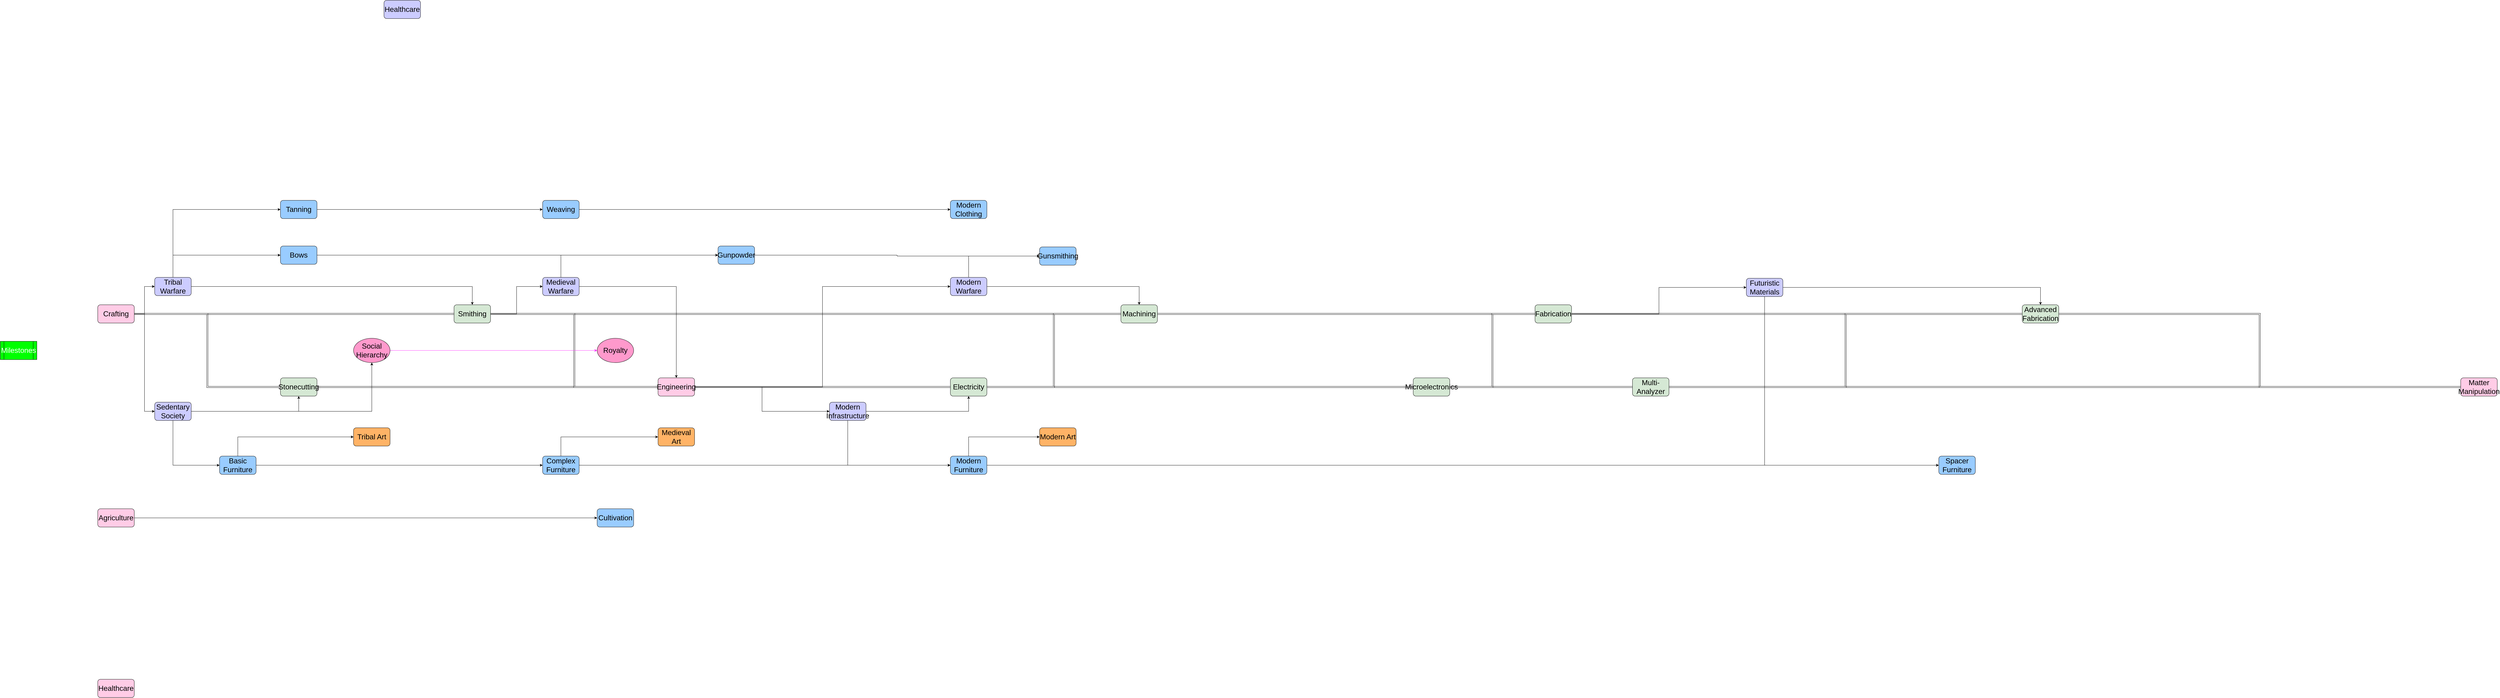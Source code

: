 <mxfile version="22.1.22" type="github">
  <diagram id="6a731a19-8d31-9384-78a2-239565b7b9f0" name="Page-1">
    <mxGraphModel dx="4816" dy="4167" grid="0" gridSize="10" guides="1" tooltips="1" connect="1" arrows="1" fold="1" page="1" pageScale="1" pageWidth="1169" pageHeight="827" background="none" math="0" shadow="0">
      <root>
        <mxCell id="0" />
        <mxCell id="1" parent="0" />
        <mxCell id="Bz1Tul2NDRuwhw3GlTzB-159" value="&lt;font style=&quot;font-size: 24px;&quot; color=&quot;#ffffff&quot;&gt;Milestones&lt;/font&gt;" style="shape=process;whiteSpace=wrap;html=1;backgroundOutline=1;fillColor=#00FF00;" parent="1" vertex="1">
          <mxGeometry x="-380" y="-30" width="120" height="60" as="geometry" />
        </mxCell>
        <mxCell id="XBrCe-OAdbCVLNR5H5HG-2" style="edgeStyle=orthogonalEdgeStyle;rounded=0;orthogonalLoop=1;jettySize=auto;html=1;exitX=1;exitY=0.5;exitDx=0;exitDy=0;entryX=0;entryY=0.5;entryDx=0;entryDy=0;shape=link;" parent="1" source="Bz1Tul2NDRuwhw3GlTzB-160" target="Bz1Tul2NDRuwhw3GlTzB-170" edge="1">
          <mxGeometry relative="1" as="geometry" />
        </mxCell>
        <mxCell id="Bz1Tul2NDRuwhw3GlTzB-160" value="&lt;font style=&quot;font-size: 24px;&quot;&gt;Stonecutting&lt;/font&gt;" style="rounded=1;whiteSpace=wrap;html=1;fillColor=#D5E8D4;" parent="1" vertex="1">
          <mxGeometry x="540" y="90" width="120" height="60" as="geometry" />
        </mxCell>
        <mxCell id="XBrCe-OAdbCVLNR5H5HG-3" style="edgeStyle=orthogonalEdgeStyle;rounded=0;orthogonalLoop=1;jettySize=auto;html=1;exitX=1;exitY=0.5;exitDx=0;exitDy=0;entryX=0;entryY=0.5;entryDx=0;entryDy=0;shape=link;" parent="1" source="Bz1Tul2NDRuwhw3GlTzB-161" target="Bz1Tul2NDRuwhw3GlTzB-170" edge="1">
          <mxGeometry relative="1" as="geometry" />
        </mxCell>
        <mxCell id="XBrCe-OAdbCVLNR5H5HG-4" style="edgeStyle=orthogonalEdgeStyle;rounded=0;orthogonalLoop=1;jettySize=auto;html=1;exitX=1;exitY=0.5;exitDx=0;exitDy=0;entryX=0;entryY=0.5;entryDx=0;entryDy=0;shape=link;" parent="1" source="Bz1Tul2NDRuwhw3GlTzB-161" target="Bz1Tul2NDRuwhw3GlTzB-163" edge="1">
          <mxGeometry relative="1" as="geometry" />
        </mxCell>
        <mxCell id="_7htyBHI7xYkqMDwaGg--10" style="edgeStyle=orthogonalEdgeStyle;rounded=0;orthogonalLoop=1;jettySize=auto;html=1;exitX=1;exitY=0.5;exitDx=0;exitDy=0;entryX=0;entryY=0.5;entryDx=0;entryDy=0;" edge="1" parent="1" source="Bz1Tul2NDRuwhw3GlTzB-161" target="_7htyBHI7xYkqMDwaGg--9">
          <mxGeometry relative="1" as="geometry" />
        </mxCell>
        <mxCell id="Bz1Tul2NDRuwhw3GlTzB-161" value="&lt;font style=&quot;font-size: 24px;&quot;&gt;Smithing&lt;/font&gt;" style="rounded=1;whiteSpace=wrap;html=1;fillColor=#D5E8D4;" parent="1" vertex="1">
          <mxGeometry x="1110" y="-150" width="120" height="60" as="geometry" />
        </mxCell>
        <mxCell id="XBrCe-OAdbCVLNR5H5HG-6" style="edgeStyle=orthogonalEdgeStyle;rounded=0;orthogonalLoop=1;jettySize=auto;html=1;exitX=1;exitY=0.5;exitDx=0;exitDy=0;entryX=0;entryY=0.5;entryDx=0;entryDy=0;shape=link;" parent="1" source="Bz1Tul2NDRuwhw3GlTzB-162" target="Bz1Tul2NDRuwhw3GlTzB-163" edge="1">
          <mxGeometry relative="1" as="geometry" />
        </mxCell>
        <mxCell id="XBrCe-OAdbCVLNR5H5HG-8" style="edgeStyle=orthogonalEdgeStyle;rounded=0;orthogonalLoop=1;jettySize=auto;html=1;exitX=1;exitY=0.5;exitDx=0;exitDy=0;entryX=0;entryY=0.5;entryDx=0;entryDy=0;shape=link;" parent="1" source="Bz1Tul2NDRuwhw3GlTzB-162" target="Bz1Tul2NDRuwhw3GlTzB-164" edge="1">
          <mxGeometry relative="1" as="geometry" />
        </mxCell>
        <mxCell id="Bz1Tul2NDRuwhw3GlTzB-162" value="&lt;font style=&quot;font-size: 24px;&quot;&gt;Electricity&lt;/font&gt;" style="rounded=1;whiteSpace=wrap;html=1;fillColor=#D5E8D4;" parent="1" vertex="1">
          <mxGeometry x="2740" y="90" width="120" height="60" as="geometry" />
        </mxCell>
        <mxCell id="XBrCe-OAdbCVLNR5H5HG-7" style="edgeStyle=orthogonalEdgeStyle;rounded=0;orthogonalLoop=1;jettySize=auto;html=1;exitX=1;exitY=0.5;exitDx=0;exitDy=0;entryX=0;entryY=0.5;entryDx=0;entryDy=0;shape=link;" parent="1" source="Bz1Tul2NDRuwhw3GlTzB-163" target="Bz1Tul2NDRuwhw3GlTzB-165" edge="1">
          <mxGeometry relative="1" as="geometry" />
        </mxCell>
        <mxCell id="Bz1Tul2NDRuwhw3GlTzB-163" value="&lt;font style=&quot;font-size: 24px;&quot;&gt;Machining&lt;/font&gt;" style="rounded=1;whiteSpace=wrap;html=1;fillColor=#D5E8D4;" parent="1" vertex="1">
          <mxGeometry x="3300" y="-150" width="120" height="60" as="geometry" />
        </mxCell>
        <mxCell id="XBrCe-OAdbCVLNR5H5HG-9" style="edgeStyle=orthogonalEdgeStyle;rounded=0;orthogonalLoop=1;jettySize=auto;html=1;exitX=1;exitY=0.5;exitDx=0;exitDy=0;entryX=0;entryY=0.5;entryDx=0;entryDy=0;shape=link;" parent="1" source="Bz1Tul2NDRuwhw3GlTzB-164" target="Bz1Tul2NDRuwhw3GlTzB-165" edge="1">
          <mxGeometry relative="1" as="geometry" />
        </mxCell>
        <mxCell id="XBrCe-OAdbCVLNR5H5HG-11" style="edgeStyle=orthogonalEdgeStyle;rounded=0;orthogonalLoop=1;jettySize=auto;html=1;exitX=1;exitY=0.5;exitDx=0;exitDy=0;entryX=0;entryY=0.5;entryDx=0;entryDy=0;shape=link;" parent="1" source="Bz1Tul2NDRuwhw3GlTzB-164" target="Bz1Tul2NDRuwhw3GlTzB-166" edge="1">
          <mxGeometry relative="1" as="geometry" />
        </mxCell>
        <mxCell id="Bz1Tul2NDRuwhw3GlTzB-164" value="&lt;font style=&quot;font-size: 24px;&quot;&gt;Microelectronics&lt;/font&gt;" style="rounded=1;whiteSpace=wrap;html=1;fillColor=#D5E8D4;" parent="1" vertex="1">
          <mxGeometry x="4260" y="90" width="120" height="60" as="geometry" />
        </mxCell>
        <mxCell id="XBrCe-OAdbCVLNR5H5HG-10" style="edgeStyle=orthogonalEdgeStyle;rounded=0;orthogonalLoop=1;jettySize=auto;html=1;exitX=1;exitY=0.5;exitDx=0;exitDy=0;entryX=0;entryY=0.5;entryDx=0;entryDy=0;shape=link;" parent="1" source="Bz1Tul2NDRuwhw3GlTzB-165" target="Bz1Tul2NDRuwhw3GlTzB-167" edge="1">
          <mxGeometry relative="1" as="geometry" />
        </mxCell>
        <mxCell id="_7htyBHI7xYkqMDwaGg--32" style="edgeStyle=orthogonalEdgeStyle;rounded=0;orthogonalLoop=1;jettySize=auto;html=1;exitX=1;exitY=0.5;exitDx=0;exitDy=0;entryX=0;entryY=0.5;entryDx=0;entryDy=0;" edge="1" parent="1" source="Bz1Tul2NDRuwhw3GlTzB-165" target="_7htyBHI7xYkqMDwaGg--31">
          <mxGeometry relative="1" as="geometry" />
        </mxCell>
        <mxCell id="Bz1Tul2NDRuwhw3GlTzB-165" value="&lt;font style=&quot;font-size: 24px;&quot;&gt;Fabrication&lt;/font&gt;" style="rounded=1;whiteSpace=wrap;html=1;fillColor=#D5E8D4;" parent="1" vertex="1">
          <mxGeometry x="4660" y="-150" width="120" height="60" as="geometry" />
        </mxCell>
        <mxCell id="XBrCe-OAdbCVLNR5H5HG-12" style="edgeStyle=orthogonalEdgeStyle;rounded=0;orthogonalLoop=1;jettySize=auto;html=1;exitX=1;exitY=0.5;exitDx=0;exitDy=0;entryX=0;entryY=0.5;entryDx=0;entryDy=0;shape=link;" parent="1" source="Bz1Tul2NDRuwhw3GlTzB-166" target="Bz1Tul2NDRuwhw3GlTzB-167" edge="1">
          <mxGeometry relative="1" as="geometry" />
        </mxCell>
        <mxCell id="XBrCe-OAdbCVLNR5H5HG-14" style="edgeStyle=orthogonalEdgeStyle;rounded=0;orthogonalLoop=1;jettySize=auto;html=1;exitX=1;exitY=0.5;exitDx=0;exitDy=0;entryX=0;entryY=0.5;entryDx=0;entryDy=0;shape=link;" parent="1" source="Bz1Tul2NDRuwhw3GlTzB-166" target="XBrCe-OAdbCVLNR5H5HG-13" edge="1">
          <mxGeometry relative="1" as="geometry" />
        </mxCell>
        <mxCell id="Bz1Tul2NDRuwhw3GlTzB-166" value="&lt;font style=&quot;font-size: 24px;&quot;&gt;Multi-Analyzer&lt;/font&gt;" style="rounded=1;whiteSpace=wrap;html=1;fillColor=#D5E8D4;" parent="1" vertex="1">
          <mxGeometry x="4980" y="90" width="120" height="60" as="geometry" />
        </mxCell>
        <mxCell id="XBrCe-OAdbCVLNR5H5HG-15" style="edgeStyle=orthogonalEdgeStyle;rounded=0;orthogonalLoop=1;jettySize=auto;html=1;exitX=1;exitY=0.5;exitDx=0;exitDy=0;entryX=0;entryY=0.5;entryDx=0;entryDy=0;shape=link;" parent="1" source="Bz1Tul2NDRuwhw3GlTzB-167" target="XBrCe-OAdbCVLNR5H5HG-13" edge="1">
          <mxGeometry relative="1" as="geometry" />
        </mxCell>
        <mxCell id="Bz1Tul2NDRuwhw3GlTzB-167" value="&lt;font style=&quot;font-size: 24px;&quot;&gt;Advanced Fabrication&lt;/font&gt;" style="rounded=1;whiteSpace=wrap;html=1;fillColor=#D5E8D4;" parent="1" vertex="1">
          <mxGeometry x="6260" y="-150" width="120" height="60" as="geometry" />
        </mxCell>
        <mxCell id="XBrCe-OAdbCVLNR5H5HG-5" style="edgeStyle=orthogonalEdgeStyle;rounded=0;orthogonalLoop=1;jettySize=auto;html=1;exitX=1;exitY=0.5;exitDx=0;exitDy=0;entryX=0;entryY=0.5;entryDx=0;entryDy=0;shape=link;" parent="1" source="Bz1Tul2NDRuwhw3GlTzB-170" target="Bz1Tul2NDRuwhw3GlTzB-162" edge="1">
          <mxGeometry relative="1" as="geometry" />
        </mxCell>
        <mxCell id="_7htyBHI7xYkqMDwaGg--13" style="edgeStyle=orthogonalEdgeStyle;rounded=0;orthogonalLoop=1;jettySize=auto;html=1;exitX=1;exitY=0.5;exitDx=0;exitDy=0;entryX=0;entryY=0.5;entryDx=0;entryDy=0;" edge="1" parent="1" source="Bz1Tul2NDRuwhw3GlTzB-170" target="Bz1Tul2NDRuwhw3GlTzB-180">
          <mxGeometry relative="1" as="geometry" />
        </mxCell>
        <mxCell id="_7htyBHI7xYkqMDwaGg--17" style="edgeStyle=orthogonalEdgeStyle;rounded=0;orthogonalLoop=1;jettySize=auto;html=1;exitX=1;exitY=0.5;exitDx=0;exitDy=0;entryX=0;entryY=0.5;entryDx=0;entryDy=0;" edge="1" parent="1" source="Bz1Tul2NDRuwhw3GlTzB-170" target="_7htyBHI7xYkqMDwaGg--16">
          <mxGeometry relative="1" as="geometry" />
        </mxCell>
        <mxCell id="Bz1Tul2NDRuwhw3GlTzB-170" value="&lt;font style=&quot;font-size: 24px;&quot;&gt;Engineering&lt;/font&gt;" style="rounded=1;whiteSpace=wrap;html=1;fillColor=#FFCCE6;" parent="1" vertex="1">
          <mxGeometry x="1780" y="90" width="120" height="60" as="geometry" />
        </mxCell>
        <mxCell id="_7htyBHI7xYkqMDwaGg--5" style="edgeStyle=orthogonalEdgeStyle;rounded=0;orthogonalLoop=1;jettySize=auto;html=1;exitX=1;exitY=0.5;exitDx=0;exitDy=0;entryX=0.5;entryY=1;entryDx=0;entryDy=0;" edge="1" parent="1" source="Bz1Tul2NDRuwhw3GlTzB-172" target="Bz1Tul2NDRuwhw3GlTzB-160">
          <mxGeometry relative="1" as="geometry" />
        </mxCell>
        <mxCell id="_7htyBHI7xYkqMDwaGg--7" style="edgeStyle=orthogonalEdgeStyle;rounded=0;orthogonalLoop=1;jettySize=auto;html=1;exitX=1;exitY=0.5;exitDx=0;exitDy=0;entryX=0.5;entryY=1;entryDx=0;entryDy=0;" edge="1" parent="1" source="Bz1Tul2NDRuwhw3GlTzB-172" target="XBrCe-OAdbCVLNR5H5HG-16">
          <mxGeometry relative="1" as="geometry" />
        </mxCell>
        <mxCell id="_7htyBHI7xYkqMDwaGg--23" style="edgeStyle=orthogonalEdgeStyle;rounded=0;orthogonalLoop=1;jettySize=auto;html=1;exitX=0.5;exitY=1;exitDx=0;exitDy=0;entryX=0;entryY=0.5;entryDx=0;entryDy=0;" edge="1" parent="1" source="Bz1Tul2NDRuwhw3GlTzB-172" target="_7htyBHI7xYkqMDwaGg--21">
          <mxGeometry relative="1" as="geometry" />
        </mxCell>
        <mxCell id="Bz1Tul2NDRuwhw3GlTzB-172" value="&lt;font style=&quot;font-size: 24px;&quot;&gt;Sedentary Society&lt;br&gt;&lt;/font&gt;" style="rounded=1;whiteSpace=wrap;html=1;fillColor=#CCCCFF;" parent="1" vertex="1">
          <mxGeometry x="127" y="170" width="120" height="60" as="geometry" />
        </mxCell>
        <mxCell id="_7htyBHI7xYkqMDwaGg--6" style="edgeStyle=orthogonalEdgeStyle;rounded=0;orthogonalLoop=1;jettySize=auto;html=1;exitX=1;exitY=0.5;exitDx=0;exitDy=0;entryX=0.5;entryY=0;entryDx=0;entryDy=0;" edge="1" parent="1" source="Bz1Tul2NDRuwhw3GlTzB-173" target="Bz1Tul2NDRuwhw3GlTzB-161">
          <mxGeometry relative="1" as="geometry" />
        </mxCell>
        <mxCell id="_7htyBHI7xYkqMDwaGg--44" style="edgeStyle=orthogonalEdgeStyle;rounded=0;orthogonalLoop=1;jettySize=auto;html=1;exitX=0.5;exitY=0;exitDx=0;exitDy=0;entryX=0;entryY=0.5;entryDx=0;entryDy=0;" edge="1" parent="1" source="Bz1Tul2NDRuwhw3GlTzB-173" target="_7htyBHI7xYkqMDwaGg--42">
          <mxGeometry relative="1" as="geometry" />
        </mxCell>
        <mxCell id="_7htyBHI7xYkqMDwaGg--45" style="edgeStyle=orthogonalEdgeStyle;rounded=0;orthogonalLoop=1;jettySize=auto;html=1;exitX=0.5;exitY=0;exitDx=0;exitDy=0;entryX=0;entryY=0.5;entryDx=0;entryDy=0;" edge="1" parent="1" source="Bz1Tul2NDRuwhw3GlTzB-173" target="_7htyBHI7xYkqMDwaGg--43">
          <mxGeometry relative="1" as="geometry" />
        </mxCell>
        <mxCell id="Bz1Tul2NDRuwhw3GlTzB-173" value="&lt;font style=&quot;font-size: 24px;&quot;&gt;Tribal Warfare&lt;br&gt;&lt;/font&gt;" style="rounded=1;whiteSpace=wrap;html=1;fillColor=#CCCCFF;" parent="1" vertex="1">
          <mxGeometry x="127" y="-240" width="120" height="60" as="geometry" />
        </mxCell>
        <mxCell id="XBrCe-OAdbCVLNR5H5HG-1" style="edgeStyle=orthogonalEdgeStyle;rounded=0;orthogonalLoop=1;jettySize=auto;html=1;exitX=1;exitY=0.5;exitDx=0;exitDy=0;entryX=0;entryY=0.5;entryDx=0;entryDy=0;shape=link;" parent="1" source="Bz1Tul2NDRuwhw3GlTzB-178" target="Bz1Tul2NDRuwhw3GlTzB-161" edge="1">
          <mxGeometry relative="1" as="geometry" />
        </mxCell>
        <mxCell id="XBrCe-OAdbCVLNR5H5HG-44" style="edgeStyle=orthogonalEdgeStyle;rounded=0;orthogonalLoop=1;jettySize=auto;html=1;exitX=1;exitY=0.5;exitDx=0;exitDy=0;entryX=0;entryY=0.5;entryDx=0;entryDy=0;shape=link;" parent="1" source="Bz1Tul2NDRuwhw3GlTzB-178" target="Bz1Tul2NDRuwhw3GlTzB-160" edge="1">
          <mxGeometry relative="1" as="geometry" />
        </mxCell>
        <mxCell id="_7htyBHI7xYkqMDwaGg--2" style="edgeStyle=orthogonalEdgeStyle;rounded=0;orthogonalLoop=1;jettySize=auto;html=1;exitX=1;exitY=0.5;exitDx=0;exitDy=0;entryX=0;entryY=0.5;entryDx=0;entryDy=0;" edge="1" parent="1" source="Bz1Tul2NDRuwhw3GlTzB-178" target="Bz1Tul2NDRuwhw3GlTzB-173">
          <mxGeometry relative="1" as="geometry" />
        </mxCell>
        <mxCell id="_7htyBHI7xYkqMDwaGg--3" style="edgeStyle=orthogonalEdgeStyle;rounded=0;orthogonalLoop=1;jettySize=auto;html=1;exitX=1;exitY=0.5;exitDx=0;exitDy=0;entryX=0;entryY=0.5;entryDx=0;entryDy=0;" edge="1" parent="1" source="Bz1Tul2NDRuwhw3GlTzB-178" target="Bz1Tul2NDRuwhw3GlTzB-172">
          <mxGeometry relative="1" as="geometry" />
        </mxCell>
        <mxCell id="Bz1Tul2NDRuwhw3GlTzB-178" value="&lt;font style=&quot;font-size: 24px;&quot;&gt;Crafting&lt;/font&gt;" style="rounded=1;whiteSpace=wrap;html=1;fillColor=#FFCCE6;" parent="1" vertex="1">
          <mxGeometry x="-60" y="-150" width="120" height="60" as="geometry" />
        </mxCell>
        <mxCell id="_7htyBHI7xYkqMDwaGg--15" style="edgeStyle=orthogonalEdgeStyle;rounded=0;orthogonalLoop=1;jettySize=auto;html=1;exitX=1;exitY=0.5;exitDx=0;exitDy=0;entryX=0.5;entryY=1;entryDx=0;entryDy=0;" edge="1" parent="1" source="Bz1Tul2NDRuwhw3GlTzB-180" target="Bz1Tul2NDRuwhw3GlTzB-162">
          <mxGeometry relative="1" as="geometry" />
        </mxCell>
        <mxCell id="_7htyBHI7xYkqMDwaGg--27" style="edgeStyle=orthogonalEdgeStyle;rounded=0;orthogonalLoop=1;jettySize=auto;html=1;exitX=0.5;exitY=1;exitDx=0;exitDy=0;entryX=0;entryY=0.5;entryDx=0;entryDy=0;" edge="1" parent="1" source="Bz1Tul2NDRuwhw3GlTzB-180" target="_7htyBHI7xYkqMDwaGg--25">
          <mxGeometry relative="1" as="geometry" />
        </mxCell>
        <mxCell id="Bz1Tul2NDRuwhw3GlTzB-180" value="&lt;font style=&quot;font-size: 24px;&quot;&gt;Modern Infrastructure&lt;/font&gt;" style="rounded=1;whiteSpace=wrap;html=1;fillColor=#CCCCFF;" parent="1" vertex="1">
          <mxGeometry x="2343" y="170" width="120" height="60" as="geometry" />
        </mxCell>
        <mxCell id="Bz1Tul2NDRuwhw3GlTzB-181" value="&lt;font style=&quot;font-size: 24px;&quot;&gt;Healthcare&lt;/font&gt;" style="rounded=1;whiteSpace=wrap;html=1;fillColor=#CCCCFF;" parent="1" vertex="1">
          <mxGeometry x="880" y="-1150" width="120" height="60" as="geometry" />
        </mxCell>
        <mxCell id="XBrCe-OAdbCVLNR5H5HG-13" value="&lt;font style=&quot;font-size: 24px;&quot;&gt;Matter Manipulation&lt;/font&gt;" style="rounded=1;whiteSpace=wrap;html=1;fillColor=#FFCCE6;" parent="1" vertex="1">
          <mxGeometry x="7700" y="90" width="120" height="60" as="geometry" />
        </mxCell>
        <mxCell id="XBrCe-OAdbCVLNR5H5HG-23" style="edgeStyle=orthogonalEdgeStyle;rounded=0;orthogonalLoop=1;jettySize=auto;html=1;exitX=1;exitY=0.5;exitDx=0;exitDy=0;entryX=0;entryY=0.5;entryDx=0;entryDy=0;strokeColor=#FF33FF;" parent="1" source="XBrCe-OAdbCVLNR5H5HG-16" target="XBrCe-OAdbCVLNR5H5HG-17" edge="1">
          <mxGeometry relative="1" as="geometry" />
        </mxCell>
        <mxCell id="XBrCe-OAdbCVLNR5H5HG-16" value="&lt;font style=&quot;font-size: 24px;&quot;&gt;Social Hierarchy&lt;/font&gt;" style="ellipse;whiteSpace=wrap;html=1;fillColor=#FF99CC;" parent="1" vertex="1">
          <mxGeometry x="780" y="-40" width="120" height="80" as="geometry" />
        </mxCell>
        <mxCell id="XBrCe-OAdbCVLNR5H5HG-17" value="&lt;font style=&quot;&quot;&gt;&lt;font style=&quot;font-size: 24px;&quot;&gt;Royalty&lt;/font&gt;&lt;br&gt;&lt;/font&gt;" style="ellipse;whiteSpace=wrap;html=1;fillColor=#FF99CC;" parent="1" vertex="1">
          <mxGeometry x="1580" y="-40" width="120" height="80" as="geometry" />
        </mxCell>
        <mxCell id="_7htyBHI7xYkqMDwaGg--12" style="edgeStyle=orthogonalEdgeStyle;rounded=0;orthogonalLoop=1;jettySize=auto;html=1;exitX=1;exitY=0.5;exitDx=0;exitDy=0;entryX=0.5;entryY=0;entryDx=0;entryDy=0;" edge="1" parent="1" source="_7htyBHI7xYkqMDwaGg--9" target="Bz1Tul2NDRuwhw3GlTzB-170">
          <mxGeometry relative="1" as="geometry" />
        </mxCell>
        <mxCell id="_7htyBHI7xYkqMDwaGg--54" style="edgeStyle=orthogonalEdgeStyle;rounded=0;orthogonalLoop=1;jettySize=auto;html=1;exitX=0.5;exitY=0;exitDx=0;exitDy=0;entryX=0;entryY=0.5;entryDx=0;entryDy=0;" edge="1" parent="1" source="_7htyBHI7xYkqMDwaGg--9" target="_7htyBHI7xYkqMDwaGg--50">
          <mxGeometry relative="1" as="geometry" />
        </mxCell>
        <mxCell id="_7htyBHI7xYkqMDwaGg--9" value="&lt;font style=&quot;font-size: 24px;&quot;&gt;Medieval Warfare&lt;br&gt;&lt;/font&gt;" style="rounded=1;whiteSpace=wrap;html=1;fillColor=#CCCCFF;" vertex="1" parent="1">
          <mxGeometry x="1401" y="-240" width="120" height="60" as="geometry" />
        </mxCell>
        <mxCell id="_7htyBHI7xYkqMDwaGg--19" style="edgeStyle=orthogonalEdgeStyle;rounded=0;orthogonalLoop=1;jettySize=auto;html=1;exitX=1;exitY=0.5;exitDx=0;exitDy=0;entryX=0.5;entryY=0;entryDx=0;entryDy=0;" edge="1" parent="1" source="_7htyBHI7xYkqMDwaGg--16" target="Bz1Tul2NDRuwhw3GlTzB-163">
          <mxGeometry relative="1" as="geometry" />
        </mxCell>
        <mxCell id="_7htyBHI7xYkqMDwaGg--58" style="edgeStyle=orthogonalEdgeStyle;rounded=0;orthogonalLoop=1;jettySize=auto;html=1;exitX=0.5;exitY=0;exitDx=0;exitDy=0;entryX=0;entryY=0.5;entryDx=0;entryDy=0;" edge="1" parent="1" source="_7htyBHI7xYkqMDwaGg--16" target="_7htyBHI7xYkqMDwaGg--55">
          <mxGeometry relative="1" as="geometry" />
        </mxCell>
        <mxCell id="_7htyBHI7xYkqMDwaGg--16" value="&lt;font style=&quot;font-size: 24px;&quot;&gt;Modern Warfare&lt;/font&gt;" style="rounded=1;whiteSpace=wrap;html=1;fillColor=#CCCCFF;" vertex="1" parent="1">
          <mxGeometry x="2740" y="-240" width="120" height="60" as="geometry" />
        </mxCell>
        <mxCell id="_7htyBHI7xYkqMDwaGg--24" style="edgeStyle=orthogonalEdgeStyle;rounded=0;orthogonalLoop=1;jettySize=auto;html=1;exitX=1;exitY=0.5;exitDx=0;exitDy=0;entryX=0;entryY=0.5;entryDx=0;entryDy=0;" edge="1" parent="1" source="_7htyBHI7xYkqMDwaGg--21" target="_7htyBHI7xYkqMDwaGg--22">
          <mxGeometry relative="1" as="geometry" />
        </mxCell>
        <mxCell id="_7htyBHI7xYkqMDwaGg--39" style="edgeStyle=orthogonalEdgeStyle;rounded=0;orthogonalLoop=1;jettySize=auto;html=1;exitX=0.5;exitY=0;exitDx=0;exitDy=0;entryX=0;entryY=0.5;entryDx=0;entryDy=0;" edge="1" parent="1" source="_7htyBHI7xYkqMDwaGg--21" target="_7htyBHI7xYkqMDwaGg--36">
          <mxGeometry relative="1" as="geometry" />
        </mxCell>
        <mxCell id="_7htyBHI7xYkqMDwaGg--21" value="&lt;font style=&quot;font-size: 24px;&quot;&gt;Basic Furniture&lt;br&gt;&lt;/font&gt;" style="rounded=1;whiteSpace=wrap;html=1;fillColor=#99CCFF;" vertex="1" parent="1">
          <mxGeometry x="340" y="347" width="120" height="60" as="geometry" />
        </mxCell>
        <mxCell id="_7htyBHI7xYkqMDwaGg--26" style="edgeStyle=orthogonalEdgeStyle;rounded=0;orthogonalLoop=1;jettySize=auto;html=1;exitX=1;exitY=0.5;exitDx=0;exitDy=0;entryX=0;entryY=0.5;entryDx=0;entryDy=0;" edge="1" parent="1" source="_7htyBHI7xYkqMDwaGg--22" target="_7htyBHI7xYkqMDwaGg--25">
          <mxGeometry relative="1" as="geometry" />
        </mxCell>
        <mxCell id="_7htyBHI7xYkqMDwaGg--40" style="edgeStyle=orthogonalEdgeStyle;rounded=0;orthogonalLoop=1;jettySize=auto;html=1;exitX=0.5;exitY=0;exitDx=0;exitDy=0;entryX=0;entryY=0.5;entryDx=0;entryDy=0;" edge="1" parent="1" source="_7htyBHI7xYkqMDwaGg--22" target="_7htyBHI7xYkqMDwaGg--37">
          <mxGeometry relative="1" as="geometry" />
        </mxCell>
        <mxCell id="_7htyBHI7xYkqMDwaGg--22" value="&lt;font style=&quot;font-size: 24px;&quot;&gt;Complex Furniture&lt;br&gt;&lt;/font&gt;" style="rounded=1;whiteSpace=wrap;html=1;fillColor=#99CCFF;" vertex="1" parent="1">
          <mxGeometry x="1401" y="347" width="120" height="60" as="geometry" />
        </mxCell>
        <mxCell id="_7htyBHI7xYkqMDwaGg--29" style="edgeStyle=orthogonalEdgeStyle;rounded=0;orthogonalLoop=1;jettySize=auto;html=1;exitX=1;exitY=0.5;exitDx=0;exitDy=0;entryX=0;entryY=0.5;entryDx=0;entryDy=0;" edge="1" parent="1" source="_7htyBHI7xYkqMDwaGg--25" target="_7htyBHI7xYkqMDwaGg--28">
          <mxGeometry relative="1" as="geometry" />
        </mxCell>
        <mxCell id="_7htyBHI7xYkqMDwaGg--41" style="edgeStyle=orthogonalEdgeStyle;rounded=0;orthogonalLoop=1;jettySize=auto;html=1;exitX=0.5;exitY=0;exitDx=0;exitDy=0;entryX=0;entryY=0.5;entryDx=0;entryDy=0;" edge="1" parent="1" source="_7htyBHI7xYkqMDwaGg--25" target="_7htyBHI7xYkqMDwaGg--38">
          <mxGeometry relative="1" as="geometry" />
        </mxCell>
        <mxCell id="_7htyBHI7xYkqMDwaGg--25" value="&lt;font style=&quot;font-size: 24px;&quot;&gt;Modern Furniture&lt;br&gt;&lt;/font&gt;" style="rounded=1;whiteSpace=wrap;html=1;fillColor=#99CCFF;" vertex="1" parent="1">
          <mxGeometry x="2740" y="347" width="120" height="60" as="geometry" />
        </mxCell>
        <mxCell id="_7htyBHI7xYkqMDwaGg--28" value="&lt;font style=&quot;font-size: 24px;&quot;&gt;Spacer Furniture&lt;br&gt;&lt;/font&gt;" style="rounded=1;whiteSpace=wrap;html=1;fillColor=#99CCFF;" vertex="1" parent="1">
          <mxGeometry x="5986" y="347" width="120" height="60" as="geometry" />
        </mxCell>
        <mxCell id="_7htyBHI7xYkqMDwaGg--33" style="edgeStyle=orthogonalEdgeStyle;rounded=0;orthogonalLoop=1;jettySize=auto;html=1;exitX=1;exitY=0.5;exitDx=0;exitDy=0;entryX=0.5;entryY=0;entryDx=0;entryDy=0;" edge="1" parent="1" source="_7htyBHI7xYkqMDwaGg--31" target="Bz1Tul2NDRuwhw3GlTzB-167">
          <mxGeometry relative="1" as="geometry" />
        </mxCell>
        <mxCell id="_7htyBHI7xYkqMDwaGg--35" style="edgeStyle=orthogonalEdgeStyle;rounded=0;orthogonalLoop=1;jettySize=auto;html=1;exitX=0.5;exitY=1;exitDx=0;exitDy=0;entryX=0;entryY=0.5;entryDx=0;entryDy=0;" edge="1" parent="1" source="_7htyBHI7xYkqMDwaGg--31" target="_7htyBHI7xYkqMDwaGg--28">
          <mxGeometry relative="1" as="geometry" />
        </mxCell>
        <mxCell id="_7htyBHI7xYkqMDwaGg--31" value="&lt;font style=&quot;font-size: 24px;&quot;&gt;Futuristic Materials&lt;/font&gt;" style="rounded=1;whiteSpace=wrap;html=1;fillColor=#CCCCFF;" vertex="1" parent="1">
          <mxGeometry x="5354" y="-237" width="120" height="60" as="geometry" />
        </mxCell>
        <mxCell id="_7htyBHI7xYkqMDwaGg--36" value="&lt;font style=&quot;font-size: 24px;&quot;&gt;Tribal Art&lt;br&gt;&lt;/font&gt;" style="rounded=1;whiteSpace=wrap;html=1;fillColor=#FFB366;" vertex="1" parent="1">
          <mxGeometry x="780" y="254" width="120" height="60" as="geometry" />
        </mxCell>
        <mxCell id="_7htyBHI7xYkqMDwaGg--37" value="&lt;font style=&quot;font-size: 24px;&quot;&gt;Medieval Art&lt;br&gt;&lt;/font&gt;" style="rounded=1;whiteSpace=wrap;html=1;fillColor=#FFB366;" vertex="1" parent="1">
          <mxGeometry x="1780" y="254" width="120" height="60" as="geometry" />
        </mxCell>
        <mxCell id="_7htyBHI7xYkqMDwaGg--38" value="&lt;font style=&quot;font-size: 24px;&quot;&gt;Modern Art&lt;br&gt;&lt;/font&gt;" style="rounded=1;whiteSpace=wrap;html=1;fillColor=#FFB366;" vertex="1" parent="1">
          <mxGeometry x="3033" y="254" width="120" height="60" as="geometry" />
        </mxCell>
        <mxCell id="_7htyBHI7xYkqMDwaGg--53" style="edgeStyle=orthogonalEdgeStyle;rounded=0;orthogonalLoop=1;jettySize=auto;html=1;exitX=1;exitY=0.5;exitDx=0;exitDy=0;entryX=0;entryY=0.5;entryDx=0;entryDy=0;" edge="1" parent="1" source="_7htyBHI7xYkqMDwaGg--42" target="_7htyBHI7xYkqMDwaGg--50">
          <mxGeometry relative="1" as="geometry" />
        </mxCell>
        <mxCell id="_7htyBHI7xYkqMDwaGg--42" value="&lt;font style=&quot;font-size: 24px;&quot;&gt;Bows&lt;br&gt;&lt;/font&gt;" style="rounded=1;whiteSpace=wrap;html=1;fillColor=#99CCFF;" vertex="1" parent="1">
          <mxGeometry x="540" y="-343" width="120" height="60" as="geometry" />
        </mxCell>
        <mxCell id="_7htyBHI7xYkqMDwaGg--47" style="edgeStyle=orthogonalEdgeStyle;rounded=0;orthogonalLoop=1;jettySize=auto;html=1;exitX=1;exitY=0.5;exitDx=0;exitDy=0;entryX=0;entryY=0.5;entryDx=0;entryDy=0;" edge="1" parent="1" source="_7htyBHI7xYkqMDwaGg--43" target="_7htyBHI7xYkqMDwaGg--46">
          <mxGeometry relative="1" as="geometry" />
        </mxCell>
        <mxCell id="_7htyBHI7xYkqMDwaGg--43" value="&lt;font style=&quot;font-size: 24px;&quot;&gt;Tanning&lt;br&gt;&lt;/font&gt;" style="rounded=1;whiteSpace=wrap;html=1;fillColor=#99CCFF;" vertex="1" parent="1">
          <mxGeometry x="540" y="-493" width="120" height="60" as="geometry" />
        </mxCell>
        <mxCell id="_7htyBHI7xYkqMDwaGg--49" style="edgeStyle=orthogonalEdgeStyle;rounded=0;orthogonalLoop=1;jettySize=auto;html=1;exitX=1;exitY=0.5;exitDx=0;exitDy=0;entryX=0;entryY=0.5;entryDx=0;entryDy=0;" edge="1" parent="1" source="_7htyBHI7xYkqMDwaGg--46" target="_7htyBHI7xYkqMDwaGg--48">
          <mxGeometry relative="1" as="geometry" />
        </mxCell>
        <mxCell id="_7htyBHI7xYkqMDwaGg--46" value="&lt;font style=&quot;font-size: 24px;&quot;&gt;Weaving&lt;br&gt;&lt;/font&gt;" style="rounded=1;whiteSpace=wrap;html=1;fillColor=#99CCFF;" vertex="1" parent="1">
          <mxGeometry x="1401" y="-493" width="120" height="60" as="geometry" />
        </mxCell>
        <mxCell id="_7htyBHI7xYkqMDwaGg--48" value="&lt;font style=&quot;font-size: 24px;&quot;&gt;Modern Clothing&lt;br&gt;&lt;/font&gt;" style="rounded=1;whiteSpace=wrap;html=1;fillColor=#99CCFF;" vertex="1" parent="1">
          <mxGeometry x="2740" y="-493" width="120" height="60" as="geometry" />
        </mxCell>
        <mxCell id="_7htyBHI7xYkqMDwaGg--56" style="edgeStyle=orthogonalEdgeStyle;rounded=0;orthogonalLoop=1;jettySize=auto;html=1;exitX=1;exitY=0.5;exitDx=0;exitDy=0;entryX=0;entryY=0.5;entryDx=0;entryDy=0;" edge="1" parent="1" source="_7htyBHI7xYkqMDwaGg--50" target="_7htyBHI7xYkqMDwaGg--55">
          <mxGeometry relative="1" as="geometry" />
        </mxCell>
        <mxCell id="_7htyBHI7xYkqMDwaGg--50" value="&lt;font style=&quot;font-size: 24px;&quot;&gt;Gunpowder&lt;br&gt;&lt;/font&gt;" style="rounded=1;whiteSpace=wrap;html=1;fillColor=#99CCFF;" vertex="1" parent="1">
          <mxGeometry x="1977" y="-343" width="120" height="60" as="geometry" />
        </mxCell>
        <mxCell id="_7htyBHI7xYkqMDwaGg--55" value="&lt;font style=&quot;font-size: 24px;&quot;&gt;Gunsmithing&lt;br&gt;&lt;/font&gt;" style="rounded=1;whiteSpace=wrap;html=1;fillColor=#99CCFF;" vertex="1" parent="1">
          <mxGeometry x="3033" y="-340" width="120" height="60" as="geometry" />
        </mxCell>
        <mxCell id="_7htyBHI7xYkqMDwaGg--65" style="edgeStyle=orthogonalEdgeStyle;rounded=0;orthogonalLoop=1;jettySize=auto;html=1;exitX=1;exitY=0.5;exitDx=0;exitDy=0;entryX=0;entryY=0.5;entryDx=0;entryDy=0;" edge="1" parent="1" source="_7htyBHI7xYkqMDwaGg--62" target="_7htyBHI7xYkqMDwaGg--64">
          <mxGeometry relative="1" as="geometry" />
        </mxCell>
        <mxCell id="_7htyBHI7xYkqMDwaGg--62" value="&lt;font style=&quot;font-size: 24px;&quot;&gt;Agriculture&lt;/font&gt;" style="rounded=1;whiteSpace=wrap;html=1;fillColor=#FFCCE6;" vertex="1" parent="1">
          <mxGeometry x="-60" y="520" width="120" height="60" as="geometry" />
        </mxCell>
        <mxCell id="_7htyBHI7xYkqMDwaGg--63" value="&lt;span style=&quot;font-size: 24px;&quot;&gt;Healthcare&lt;/span&gt;" style="rounded=1;whiteSpace=wrap;html=1;fillColor=#FFCCE6;" vertex="1" parent="1">
          <mxGeometry x="-60" y="1080" width="120" height="60" as="geometry" />
        </mxCell>
        <mxCell id="_7htyBHI7xYkqMDwaGg--64" value="&lt;font style=&quot;font-size: 24px;&quot;&gt;Cultivation&lt;br&gt;&lt;/font&gt;" style="rounded=1;whiteSpace=wrap;html=1;fillColor=#99CCFF;" vertex="1" parent="1">
          <mxGeometry x="1580" y="520" width="120" height="60" as="geometry" />
        </mxCell>
      </root>
    </mxGraphModel>
  </diagram>
</mxfile>
